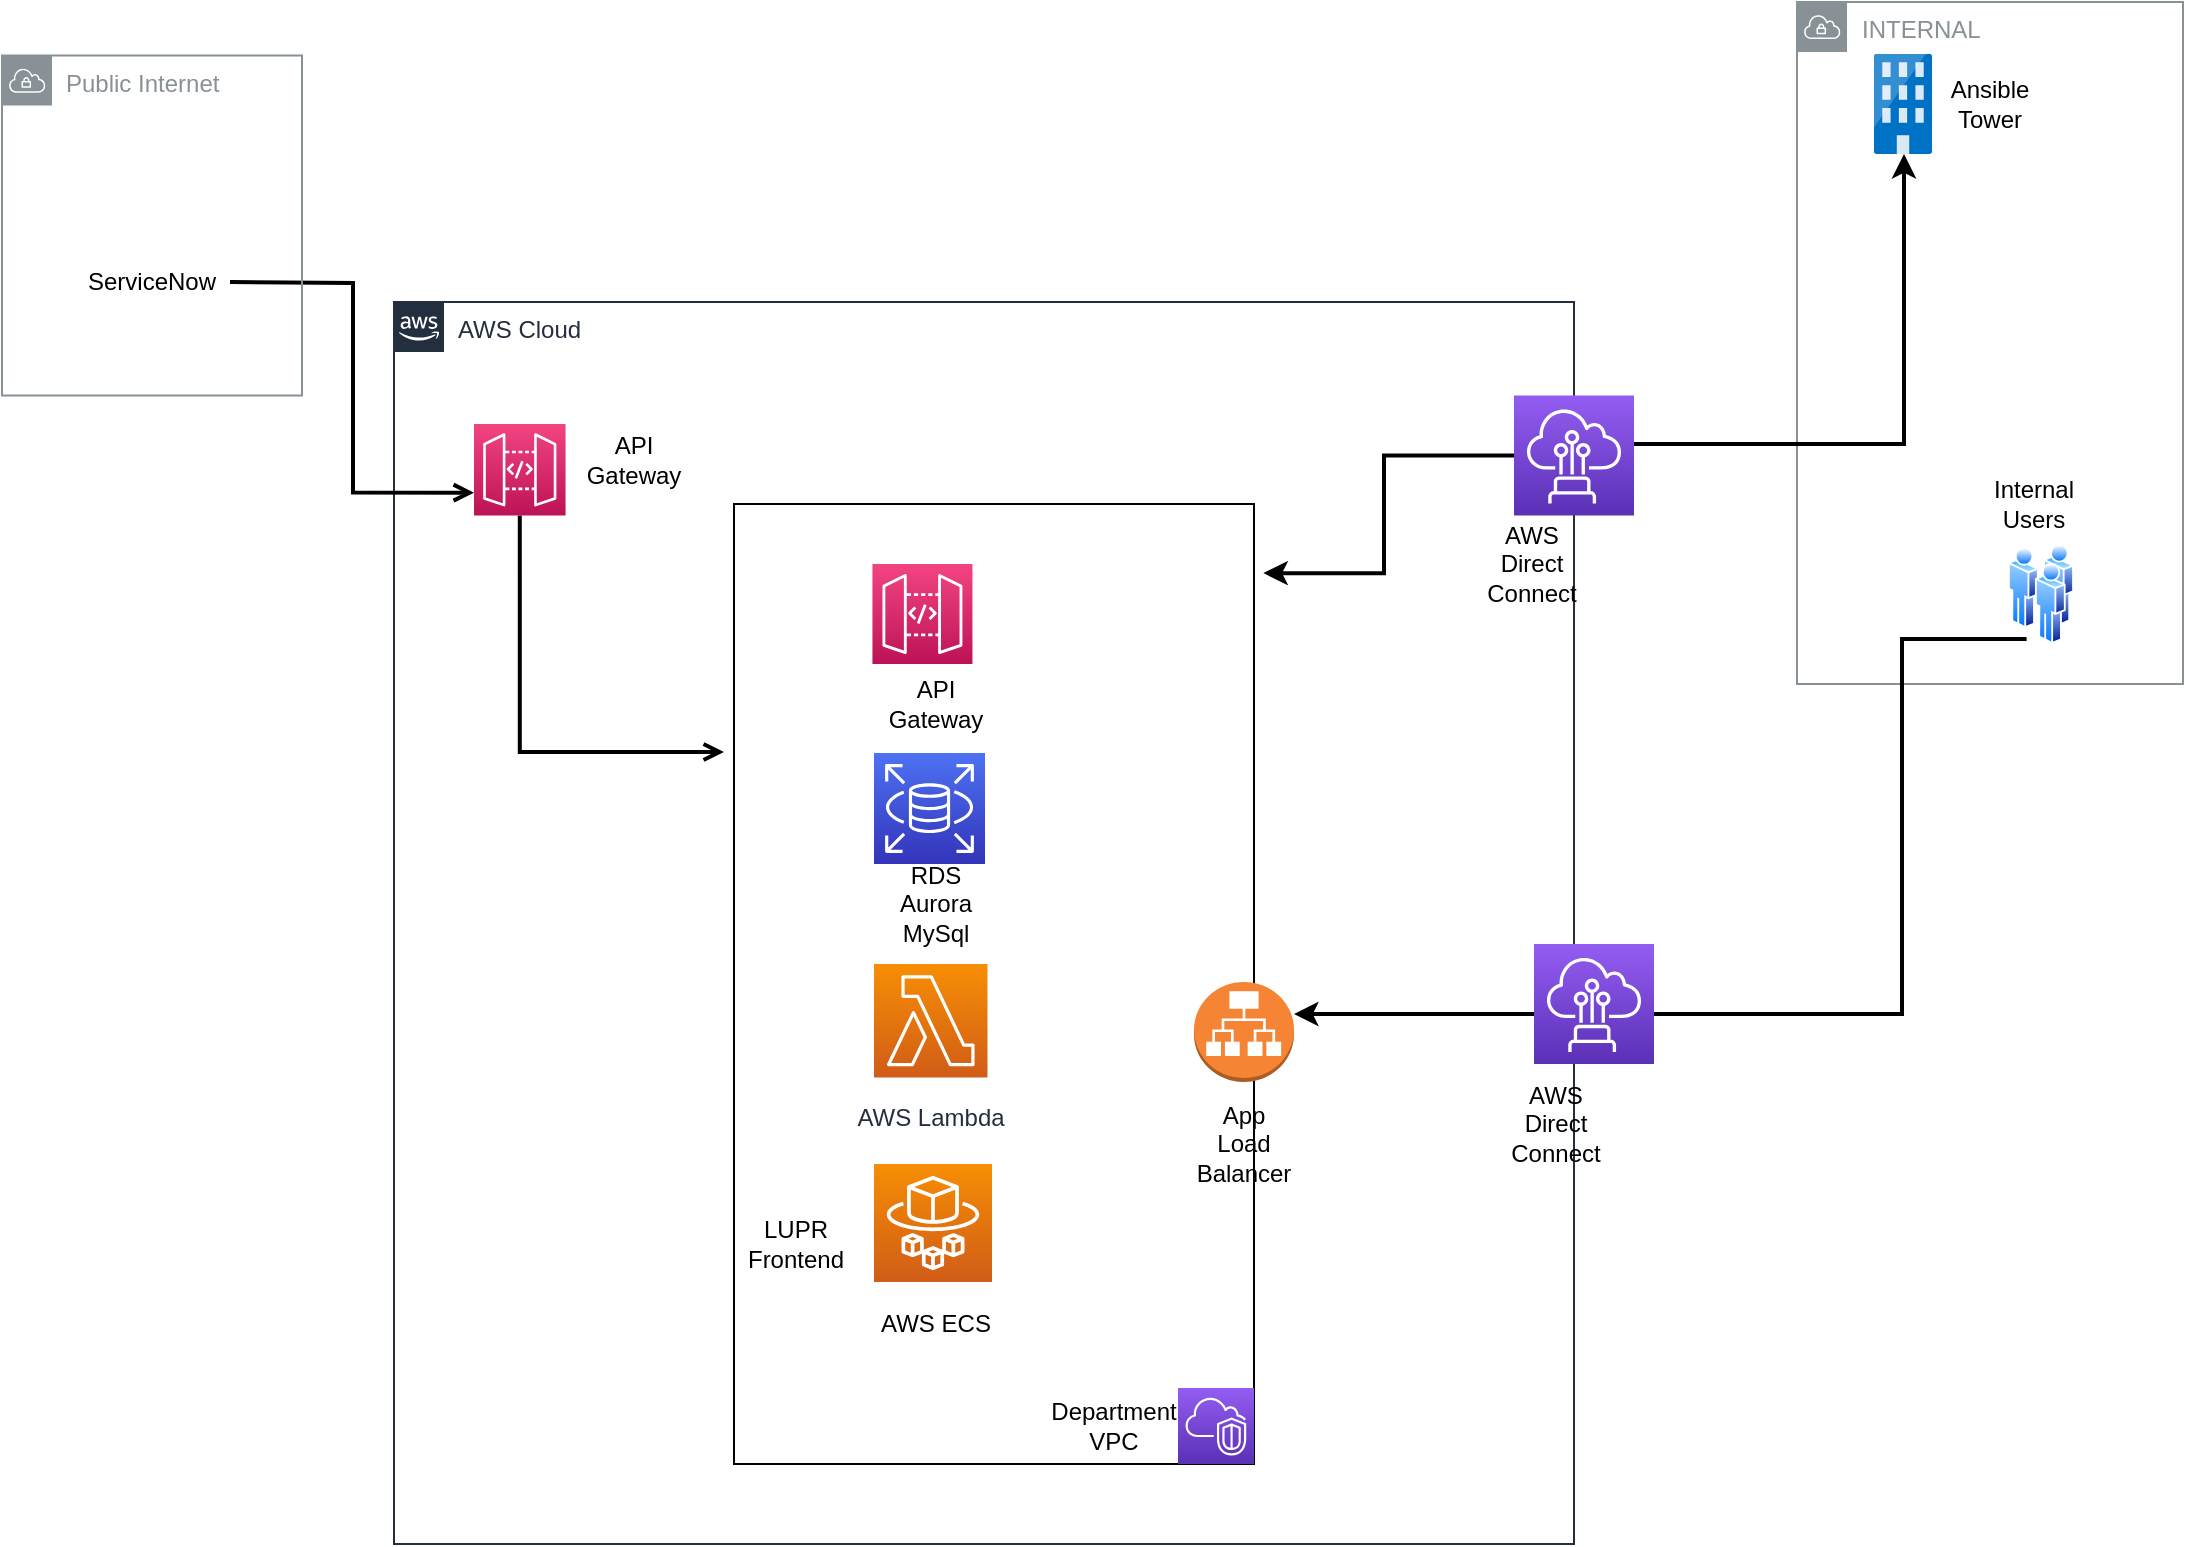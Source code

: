 <mxfile version="14.9.2" type="github">
  <diagram id="Ht1M8jgEwFfnCIfOTk4-" name="Page-1">
    <mxGraphModel dx="1938" dy="1104" grid="1" gridSize="10" guides="1" tooltips="1" connect="1" arrows="1" fold="1" page="1" pageScale="1" pageWidth="1169" pageHeight="827" math="0" shadow="0">
      <root>
        <mxCell id="0" />
        <mxCell id="1" parent="0" />
        <mxCell id="UEzPUAAOIrF-is8g5C7q-74" value="AWS Cloud" style="points=[[0,0],[0.25,0],[0.5,0],[0.75,0],[1,0],[1,0.25],[1,0.5],[1,0.75],[1,1],[0.75,1],[0.5,1],[0.25,1],[0,1],[0,0.75],[0,0.5],[0,0.25]];outlineConnect=0;gradientColor=none;html=1;whiteSpace=wrap;fontSize=12;fontStyle=0;shape=mxgraph.aws4.group;grIcon=mxgraph.aws4.group_aws_cloud_alt;strokeColor=#232F3E;fillColor=none;verticalAlign=top;align=left;spacingLeft=30;fontColor=#232F3E;dashed=0;labelBackgroundColor=#ffffff;" parent="1" vertex="1">
          <mxGeometry x="230" y="189" width="590" height="621" as="geometry" />
        </mxCell>
        <mxCell id="UEzPUAAOIrF-is8g5C7q-107" value="" style="rounded=0;whiteSpace=wrap;html=1;labelBackgroundColor=none;fillColor=none;" parent="1" vertex="1">
          <mxGeometry x="400" y="290" width="260" height="480" as="geometry" />
        </mxCell>
        <mxCell id="UEzPUAAOIrF-is8g5C7q-88" value="" style="edgeStyle=orthogonalEdgeStyle;rounded=0;orthogonalLoop=1;jettySize=auto;html=1;endArrow=open;endFill=0;strokeWidth=2;entryX=0;entryY=0.75;entryDx=0;entryDy=0;entryPerimeter=0;" parent="1" target="vuXCPmExk6i5KatMGwg0-1" edge="1">
          <mxGeometry relative="1" as="geometry">
            <mxPoint x="220" y="182.1" as="targetPoint" />
            <mxPoint x="148" y="179" as="sourcePoint" />
          </mxGeometry>
        </mxCell>
        <mxCell id="UEzPUAAOIrF-is8g5C7q-89" value="" style="edgeStyle=orthogonalEdgeStyle;rounded=0;orthogonalLoop=1;jettySize=auto;html=1;endArrow=open;endFill=0;strokeWidth=2;exitX=0.5;exitY=1;exitDx=0;exitDy=0;exitPerimeter=0;" parent="1" source="vuXCPmExk6i5KatMGwg0-1" edge="1">
          <mxGeometry relative="1" as="geometry">
            <Array as="points">
              <mxPoint x="293" y="414" />
              <mxPoint x="395" y="414" />
            </Array>
            <mxPoint x="247.5" y="217.925" as="sourcePoint" />
            <mxPoint x="395" y="414" as="targetPoint" />
          </mxGeometry>
        </mxCell>
        <mxCell id="nZU-0TRtbKnxjTn6RFCl-5" value="Department&lt;br&gt;VPC" style="text;html=1;strokeColor=none;fillColor=none;align=center;verticalAlign=middle;whiteSpace=wrap;rounded=0;" parent="1" vertex="1">
          <mxGeometry x="570" y="741" width="40" height="20" as="geometry" />
        </mxCell>
        <mxCell id="nZU-0TRtbKnxjTn6RFCl-7" value="ServiceNow&lt;br&gt;" style="text;html=1;strokeColor=none;fillColor=none;align=center;verticalAlign=middle;whiteSpace=wrap;rounded=0;" parent="1" vertex="1">
          <mxGeometry x="89" y="169" width="40" height="20" as="geometry" />
        </mxCell>
        <mxCell id="nZU-0TRtbKnxjTn6RFCl-27" value="INTERNAL" style="outlineConnect=0;gradientColor=none;html=1;whiteSpace=wrap;fontSize=12;fontStyle=0;shape=mxgraph.aws4.group;grIcon=mxgraph.aws4.group_vpc;strokeColor=#879196;fillColor=none;verticalAlign=top;align=left;spacingLeft=30;fontColor=#879196;dashed=0;" parent="1" vertex="1">
          <mxGeometry x="931.5" y="39" width="193" height="341" as="geometry" />
        </mxCell>
        <mxCell id="nZU-0TRtbKnxjTn6RFCl-28" value="Public Internet" style="outlineConnect=0;gradientColor=none;html=1;whiteSpace=wrap;fontSize=12;fontStyle=0;shape=mxgraph.aws4.group;grIcon=mxgraph.aws4.group_vpc;strokeColor=#879196;fillColor=none;verticalAlign=top;align=left;spacingLeft=30;fontColor=#879196;dashed=0;" parent="1" vertex="1">
          <mxGeometry x="34" y="65.78" width="150" height="170" as="geometry" />
        </mxCell>
        <mxCell id="nZU-0TRtbKnxjTn6RFCl-16" value="" style="points=[[0,0,0],[0.25,0,0],[0.5,0,0],[0.75,0,0],[1,0,0],[0,1,0],[0.25,1,0],[0.5,1,0],[0.75,1,0],[1,1,0],[0,0.25,0],[0,0.5,0],[0,0.75,0],[1,0.25,0],[1,0.5,0],[1,0.75,0]];outlineConnect=0;fontColor=#232F3E;gradientColor=#945DF2;gradientDirection=north;fillColor=#5A30B5;strokeColor=#ffffff;dashed=0;verticalLabelPosition=bottom;verticalAlign=top;align=center;html=1;fontSize=12;fontStyle=0;aspect=fixed;shape=mxgraph.aws4.resourceIcon;resIcon=mxgraph.aws4.vpc;" parent="1" vertex="1">
          <mxGeometry x="622" y="732" width="38" height="38" as="geometry" />
        </mxCell>
        <mxCell id="nZU-0TRtbKnxjTn6RFCl-26" value="Ansible Tower" style="text;html=1;strokeColor=none;fillColor=none;align=center;verticalAlign=middle;whiteSpace=wrap;rounded=0;" parent="1" vertex="1">
          <mxGeometry x="1008" y="80" width="40" height="20" as="geometry" />
        </mxCell>
        <mxCell id="nZU-0TRtbKnxjTn6RFCl-37" value="AWS Direct Connect&lt;br&gt;" style="text;html=1;strokeColor=none;fillColor=none;align=center;verticalAlign=middle;whiteSpace=wrap;rounded=0;" parent="1" vertex="1">
          <mxGeometry x="768" y="310" width="62" height="20" as="geometry" />
        </mxCell>
        <mxCell id="nZU-0TRtbKnxjTn6RFCl-52" style="edgeStyle=none;rounded=0;orthogonalLoop=1;jettySize=auto;html=1;" parent="1" edge="1">
          <mxGeometry relative="1" as="geometry">
            <mxPoint x="1000.302" y="730" as="sourcePoint" />
            <mxPoint x="1000.302" y="730" as="targetPoint" />
          </mxGeometry>
        </mxCell>
        <mxCell id="nZU-0TRtbKnxjTn6RFCl-66" value="AWS Lambda" style="outlineConnect=0;fontColor=#232F3E;gradientColor=#F78E04;gradientDirection=north;fillColor=#D05C17;strokeColor=#ffffff;dashed=0;verticalLabelPosition=bottom;verticalAlign=top;align=center;html=1;fontSize=12;fontStyle=0;aspect=fixed;shape=mxgraph.aws4.resourceIcon;resIcon=mxgraph.aws4.lambda;labelBackgroundColor=#ffffff;spacingTop=6;" parent="1" vertex="1">
          <mxGeometry x="470" y="520" width="56.75" height="56.75" as="geometry" />
        </mxCell>
        <mxCell id="vuXCPmExk6i5KatMGwg0-1" value="" style="points=[[0,0,0],[0.25,0,0],[0.5,0,0],[0.75,0,0],[1,0,0],[0,1,0],[0.25,1,0],[0.5,1,0],[0.75,1,0],[1,1,0],[0,0.25,0],[0,0.5,0],[0,0.75,0],[1,0.25,0],[1,0.5,0],[1,0.75,0]];outlineConnect=0;fontColor=#232F3E;gradientColor=#F34482;gradientDirection=north;fillColor=#BC1356;strokeColor=#ffffff;dashed=0;verticalLabelPosition=bottom;verticalAlign=top;align=center;html=1;fontSize=12;fontStyle=0;aspect=fixed;shape=mxgraph.aws4.resourceIcon;resIcon=mxgraph.aws4.api_gateway;" parent="1" vertex="1">
          <mxGeometry x="270" y="250" width="45.78" height="45.78" as="geometry" />
        </mxCell>
        <mxCell id="vuXCPmExk6i5KatMGwg0-2" value="" style="points=[[0,0,0],[0.25,0,0],[0.5,0,0],[0.75,0,0],[1,0,0],[0,1,0],[0.25,1,0],[0.5,1,0],[0.75,1,0],[1,1,0],[0,0.25,0],[0,0.5,0],[0,0.75,0],[1,0.25,0],[1,0.5,0],[1,0.75,0]];outlineConnect=0;fontColor=#232F3E;gradientColor=#F78E04;gradientDirection=north;fillColor=#D05C17;strokeColor=#ffffff;dashed=0;verticalLabelPosition=bottom;verticalAlign=top;align=center;html=1;fontSize=12;fontStyle=0;aspect=fixed;shape=mxgraph.aws4.resourceIcon;resIcon=mxgraph.aws4.fargate;" parent="1" vertex="1">
          <mxGeometry x="470" y="620" width="59" height="59" as="geometry" />
        </mxCell>
        <mxCell id="5jFtR14OhKktOI5UQCVg-3" style="edgeStyle=orthogonalEdgeStyle;rounded=0;orthogonalLoop=1;jettySize=auto;html=1;exitX=0.25;exitY=1;exitDx=0;exitDy=0;strokeWidth=2;startArrow=none;" edge="1" parent="1" source="5jFtR14OhKktOI5UQCVg-8" target="vuXCPmExk6i5KatMGwg0-3">
          <mxGeometry relative="1" as="geometry">
            <Array as="points">
              <mxPoint x="815" y="545" />
            </Array>
          </mxGeometry>
        </mxCell>
        <mxCell id="vuXCPmExk6i5KatMGwg0-3" value="" style="outlineConnect=0;dashed=0;verticalLabelPosition=bottom;verticalAlign=top;align=center;html=1;shape=mxgraph.aws3.application_load_balancer;fillColor=#F58534;gradientColor=none;" parent="1" vertex="1">
          <mxGeometry x="630" y="529" width="50" height="50" as="geometry" />
        </mxCell>
        <mxCell id="vuXCPmExk6i5KatMGwg0-4" value="" style="aspect=fixed;html=1;points=[];align=center;image;fontSize=12;image=img/lib/mscae/Exchange_On_premises_Access.svg;" parent="1" vertex="1">
          <mxGeometry x="970" y="65" width="29.0" height="50" as="geometry" />
        </mxCell>
        <mxCell id="vuXCPmExk6i5KatMGwg0-8" style="edgeStyle=orthogonalEdgeStyle;rounded=0;orthogonalLoop=1;jettySize=auto;html=1;strokeWidth=2;" parent="1" source="vuXCPmExk6i5KatMGwg0-5" target="vuXCPmExk6i5KatMGwg0-4" edge="1">
          <mxGeometry relative="1" as="geometry">
            <Array as="points">
              <mxPoint x="985" y="260" />
            </Array>
          </mxGeometry>
        </mxCell>
        <mxCell id="5jFtR14OhKktOI5UQCVg-24" style="edgeStyle=orthogonalEdgeStyle;rounded=0;orthogonalLoop=1;jettySize=auto;html=1;entryX=1.018;entryY=0.072;entryDx=0;entryDy=0;entryPerimeter=0;strokeWidth=2;" edge="1" parent="1" source="vuXCPmExk6i5KatMGwg0-5" target="UEzPUAAOIrF-is8g5C7q-107">
          <mxGeometry relative="1" as="geometry" />
        </mxCell>
        <mxCell id="vuXCPmExk6i5KatMGwg0-5" value="" style="points=[[0,0,0],[0.25,0,0],[0.5,0,0],[0.75,0,0],[1,0,0],[0,1,0],[0.25,1,0],[0.5,1,0],[0.75,1,0],[1,1,0],[0,0.25,0],[0,0.5,0],[0,0.75,0],[1,0.25,0],[1,0.5,0],[1,0.75,0]];outlineConnect=0;fontColor=#232F3E;gradientColor=#945DF2;gradientDirection=north;fillColor=#5A30B5;strokeColor=#ffffff;dashed=0;verticalLabelPosition=bottom;verticalAlign=top;align=center;html=1;fontSize=12;fontStyle=0;aspect=fixed;shape=mxgraph.aws4.resourceIcon;resIcon=mxgraph.aws4.direct_connect;" parent="1" vertex="1">
          <mxGeometry x="790" y="235.78" width="60" height="60" as="geometry" />
        </mxCell>
        <mxCell id="vuXCPmExk6i5KatMGwg0-6" value="" style="points=[[0,0,0],[0.25,0,0],[0.5,0,0],[0.75,0,0],[1,0,0],[0,1,0],[0.25,1,0],[0.5,1,0],[0.75,1,0],[1,1,0],[0,0.25,0],[0,0.5,0],[0,0.75,0],[1,0.25,0],[1,0.5,0],[1,0.75,0]];outlineConnect=0;fontColor=#232F3E;gradientColor=#F34482;gradientDirection=north;fillColor=#BC1356;strokeColor=#ffffff;dashed=0;verticalLabelPosition=bottom;verticalAlign=top;align=center;html=1;fontSize=12;fontStyle=0;aspect=fixed;shape=mxgraph.aws4.resourceIcon;resIcon=mxgraph.aws4.api_gateway;" parent="1" vertex="1">
          <mxGeometry x="469.22" y="320" width="50" height="50" as="geometry" />
        </mxCell>
        <mxCell id="5jFtR14OhKktOI5UQCVg-1" value="" style="aspect=fixed;perimeter=ellipsePerimeter;html=1;align=center;shadow=0;dashed=0;spacingTop=3;image;image=img/lib/active_directory/users.svg;" vertex="1" parent="1">
          <mxGeometry x="1037" y="310" width="33" height="50" as="geometry" />
        </mxCell>
        <mxCell id="5jFtR14OhKktOI5UQCVg-8" value="" style="points=[[0,0,0],[0.25,0,0],[0.5,0,0],[0.75,0,0],[1,0,0],[0,1,0],[0.25,1,0],[0.5,1,0],[0.75,1,0],[1,1,0],[0,0.25,0],[0,0.5,0],[0,0.75,0],[1,0.25,0],[1,0.5,0],[1,0.75,0]];outlineConnect=0;fontColor=#232F3E;gradientColor=#945DF2;gradientDirection=north;fillColor=#5A30B5;strokeColor=#ffffff;dashed=0;verticalLabelPosition=bottom;verticalAlign=top;align=center;html=1;fontSize=12;fontStyle=0;aspect=fixed;shape=mxgraph.aws4.resourceIcon;resIcon=mxgraph.aws4.direct_connect;" vertex="1" parent="1">
          <mxGeometry x="800" y="510.0" width="60" height="60" as="geometry" />
        </mxCell>
        <mxCell id="5jFtR14OhKktOI5UQCVg-9" value="" style="edgeStyle=orthogonalEdgeStyle;rounded=0;orthogonalLoop=1;jettySize=auto;html=1;exitX=0.25;exitY=1;exitDx=0;exitDy=0;strokeWidth=2;endArrow=none;" edge="1" parent="1" source="5jFtR14OhKktOI5UQCVg-1" target="5jFtR14OhKktOI5UQCVg-8">
          <mxGeometry relative="1" as="geometry">
            <mxPoint x="984.301" y="307.495" as="sourcePoint" />
            <mxPoint x="650" y="545" as="targetPoint" />
            <Array as="points">
              <mxPoint x="984" y="545" />
            </Array>
          </mxGeometry>
        </mxCell>
        <mxCell id="5jFtR14OhKktOI5UQCVg-11" value="API Gateway&lt;br&gt;" style="text;html=1;strokeColor=none;fillColor=none;align=center;verticalAlign=middle;whiteSpace=wrap;rounded=0;" vertex="1" parent="1">
          <mxGeometry x="330" y="258.22" width="40" height="20" as="geometry" />
        </mxCell>
        <mxCell id="5jFtR14OhKktOI5UQCVg-12" value="API Gateway&lt;br&gt;" style="text;html=1;strokeColor=none;fillColor=none;align=center;verticalAlign=middle;whiteSpace=wrap;rounded=0;" vertex="1" parent="1">
          <mxGeometry x="481" y="380" width="40" height="20" as="geometry" />
        </mxCell>
        <mxCell id="5jFtR14OhKktOI5UQCVg-13" value="" style="points=[[0,0,0],[0.25,0,0],[0.5,0,0],[0.75,0,0],[1,0,0],[0,1,0],[0.25,1,0],[0.5,1,0],[0.75,1,0],[1,1,0],[0,0.25,0],[0,0.5,0],[0,0.75,0],[1,0.25,0],[1,0.5,0],[1,0.75,0]];outlineConnect=0;fontColor=#232F3E;gradientColor=#4D72F3;gradientDirection=north;fillColor=#3334B9;strokeColor=#ffffff;dashed=0;verticalLabelPosition=bottom;verticalAlign=top;align=center;html=1;fontSize=12;fontStyle=0;aspect=fixed;shape=mxgraph.aws4.resourceIcon;resIcon=mxgraph.aws4.rds;" vertex="1" parent="1">
          <mxGeometry x="470" y="414.5" width="55.5" height="55.5" as="geometry" />
        </mxCell>
        <mxCell id="5jFtR14OhKktOI5UQCVg-16" value="AWS Direct Connect&lt;br&gt;" style="text;html=1;strokeColor=none;fillColor=none;align=center;verticalAlign=middle;whiteSpace=wrap;rounded=0;" vertex="1" parent="1">
          <mxGeometry x="780" y="590" width="62" height="20" as="geometry" />
        </mxCell>
        <mxCell id="5jFtR14OhKktOI5UQCVg-17" value="RDS Aurora MySql" style="text;html=1;strokeColor=none;fillColor=none;align=center;verticalAlign=middle;whiteSpace=wrap;rounded=0;" vertex="1" parent="1">
          <mxGeometry x="470" y="480" width="62" height="20" as="geometry" />
        </mxCell>
        <mxCell id="5jFtR14OhKktOI5UQCVg-18" value="AWS ECS" style="text;html=1;strokeColor=none;fillColor=none;align=center;verticalAlign=middle;whiteSpace=wrap;rounded=0;" vertex="1" parent="1">
          <mxGeometry x="470" y="690" width="62" height="20" as="geometry" />
        </mxCell>
        <mxCell id="5jFtR14OhKktOI5UQCVg-19" value="Internal Users&lt;br&gt;" style="text;html=1;strokeColor=none;fillColor=none;align=center;verticalAlign=middle;whiteSpace=wrap;rounded=0;" vertex="1" parent="1">
          <mxGeometry x="1030" y="280" width="40" height="20" as="geometry" />
        </mxCell>
        <mxCell id="5jFtR14OhKktOI5UQCVg-20" value="App Load Balancer&lt;br&gt;" style="text;html=1;strokeColor=none;fillColor=none;align=center;verticalAlign=middle;whiteSpace=wrap;rounded=0;" vertex="1" parent="1">
          <mxGeometry x="635" y="600" width="40" height="20" as="geometry" />
        </mxCell>
        <mxCell id="5jFtR14OhKktOI5UQCVg-27" value="" style="shape=image;html=1;verticalAlign=top;verticalLabelPosition=bottom;labelBackgroundColor=#ffffff;imageAspect=0;aspect=fixed;image=https://cdn0.iconfinder.com/data/icons/weather-line-19/32/Snow-128.png" vertex="1" parent="1">
          <mxGeometry x="80" y="100.0" width="58" height="58" as="geometry" />
        </mxCell>
        <mxCell id="5jFtR14OhKktOI5UQCVg-28" value="LUPR Frontend&lt;br&gt;" style="text;html=1;strokeColor=none;fillColor=none;align=center;verticalAlign=middle;whiteSpace=wrap;rounded=0;" vertex="1" parent="1">
          <mxGeometry x="400" y="650" width="62" height="20" as="geometry" />
        </mxCell>
      </root>
    </mxGraphModel>
  </diagram>
</mxfile>
